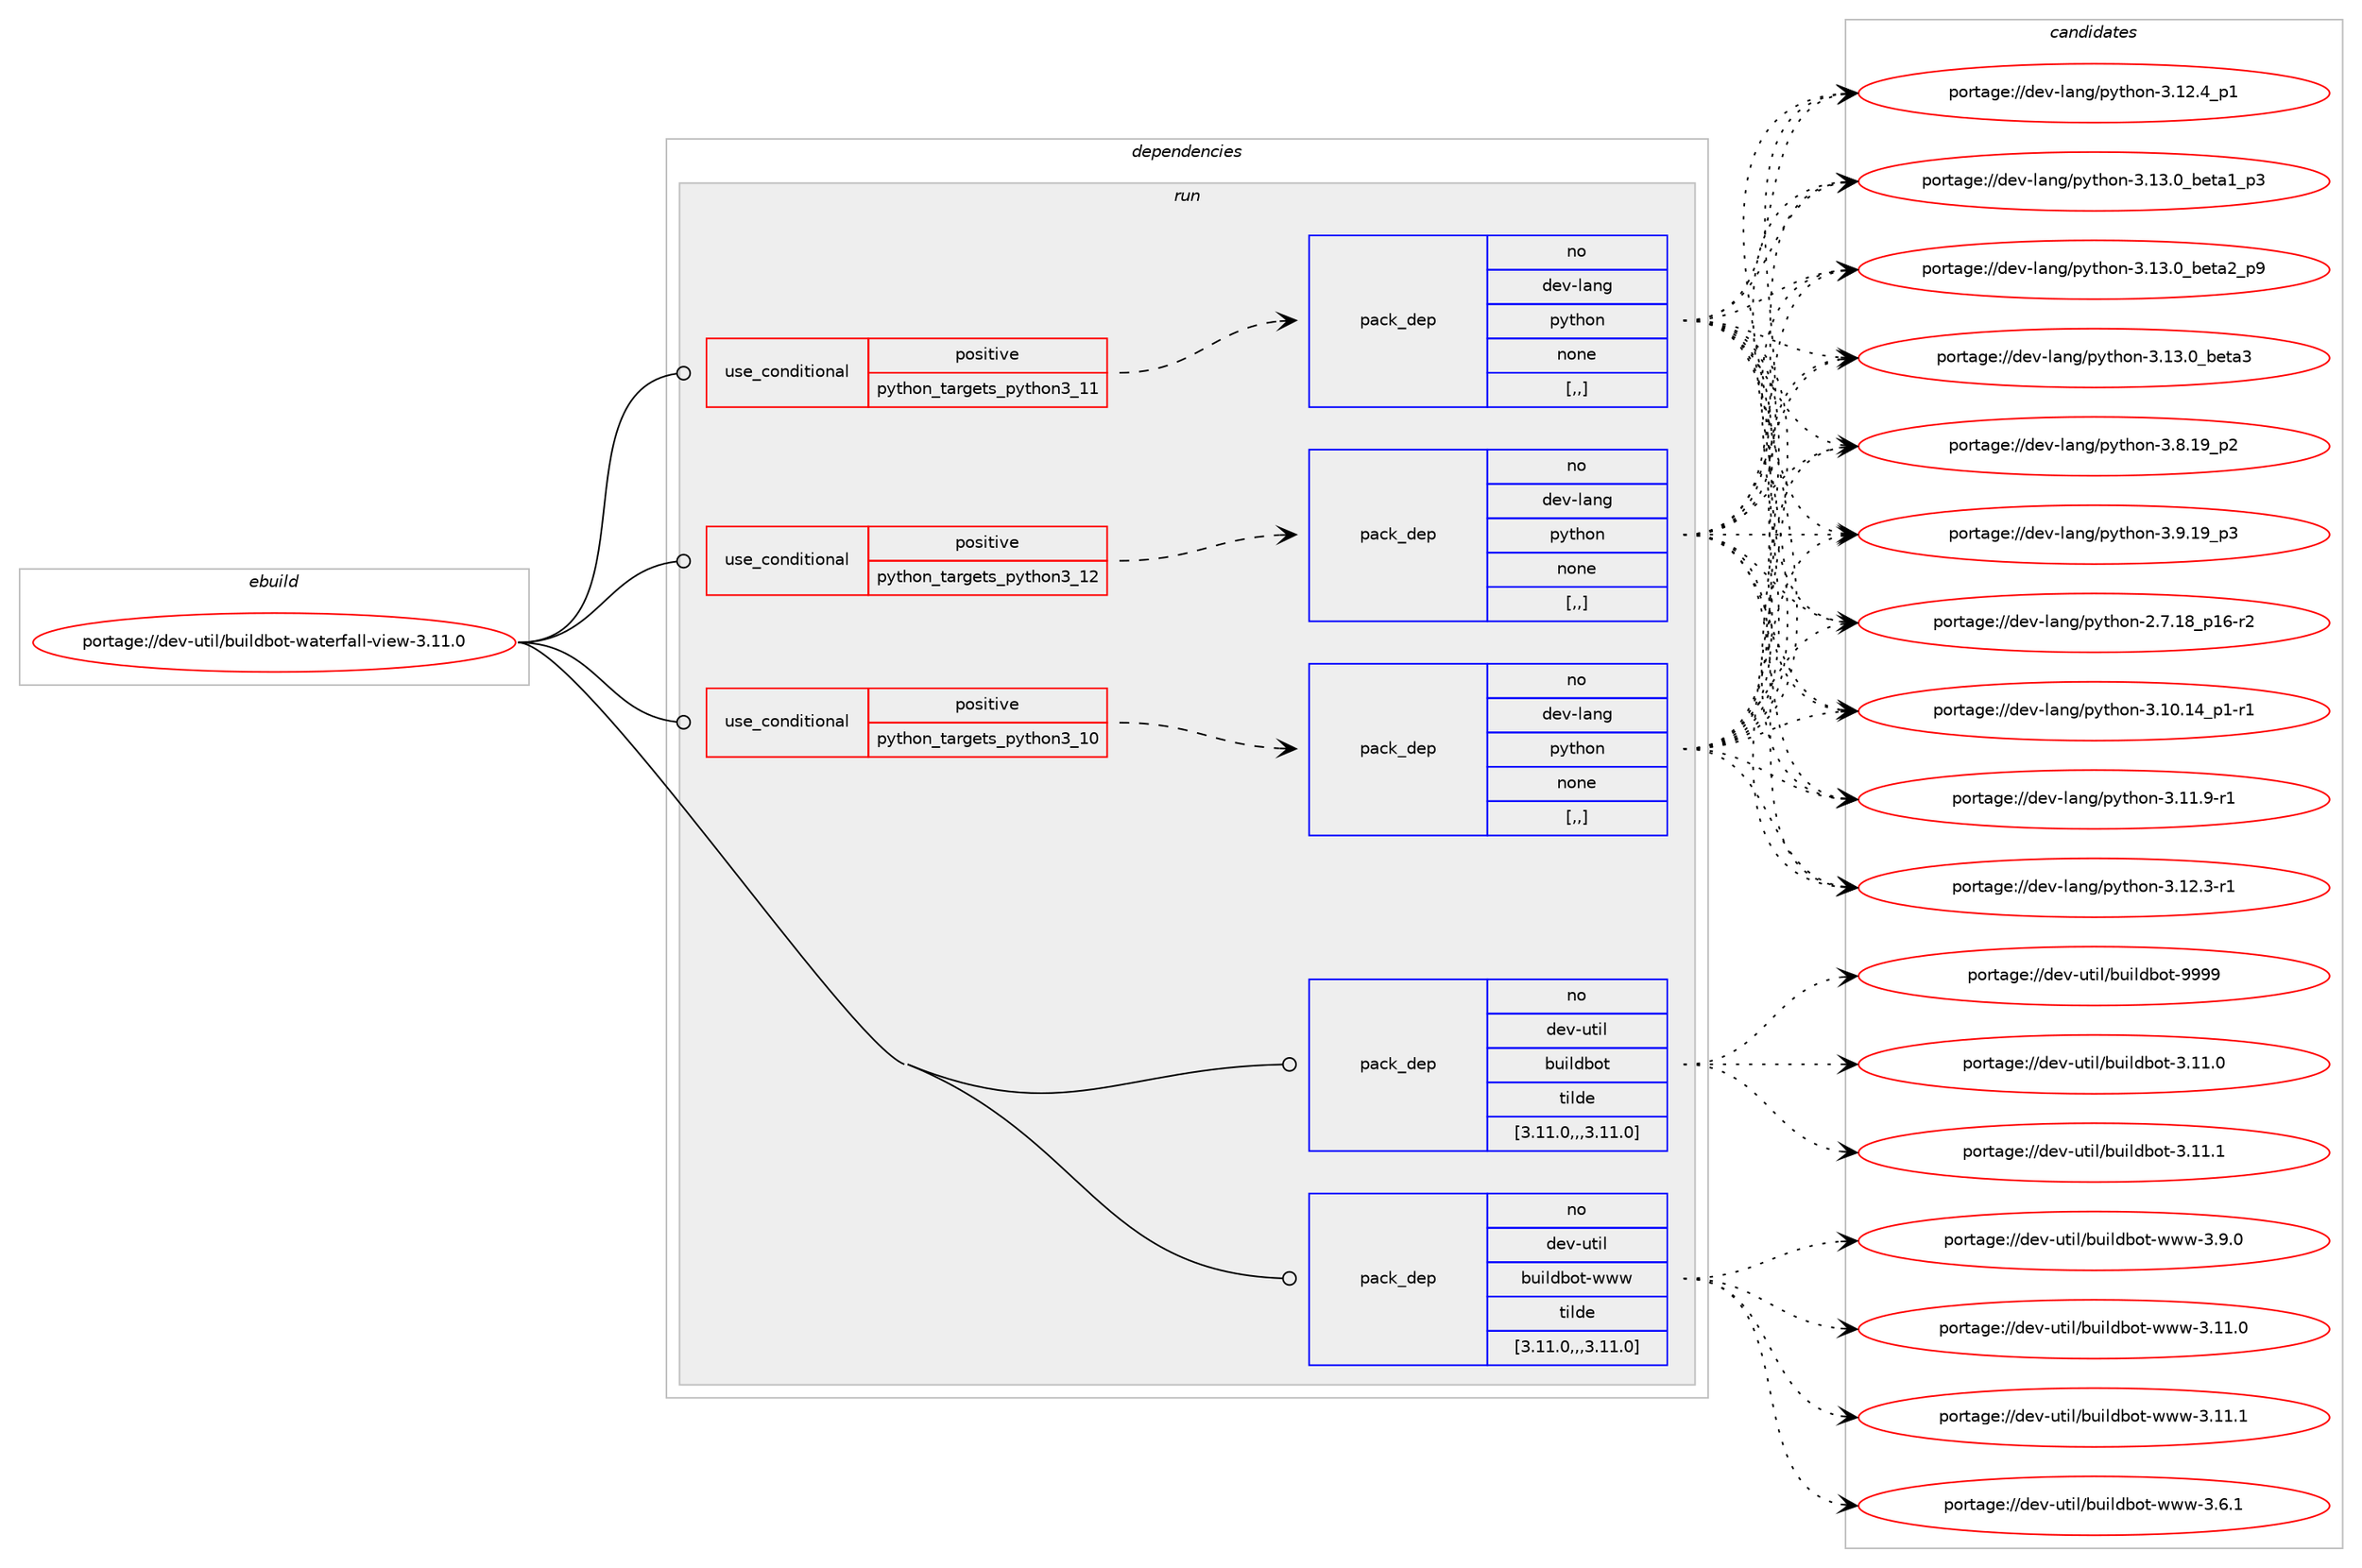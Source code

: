digraph prolog {

# *************
# Graph options
# *************

newrank=true;
concentrate=true;
compound=true;
graph [rankdir=LR,fontname=Helvetica,fontsize=10,ranksep=1.5];#, ranksep=2.5, nodesep=0.2];
edge  [arrowhead=vee];
node  [fontname=Helvetica,fontsize=10];

# **********
# The ebuild
# **********

subgraph cluster_leftcol {
color=gray;
rank=same;
label=<<i>ebuild</i>>;
id [label="portage://dev-util/buildbot-waterfall-view-3.11.0", color=red, width=4, href="../dev-util/buildbot-waterfall-view-3.11.0.svg"];
}

# ****************
# The dependencies
# ****************

subgraph cluster_midcol {
color=gray;
label=<<i>dependencies</i>>;
subgraph cluster_compile {
fillcolor="#eeeeee";
style=filled;
label=<<i>compile</i>>;
}
subgraph cluster_compileandrun {
fillcolor="#eeeeee";
style=filled;
label=<<i>compile and run</i>>;
}
subgraph cluster_run {
fillcolor="#eeeeee";
style=filled;
label=<<i>run</i>>;
subgraph cond57972 {
dependency206921 [label=<<TABLE BORDER="0" CELLBORDER="1" CELLSPACING="0" CELLPADDING="4"><TR><TD ROWSPAN="3" CELLPADDING="10">use_conditional</TD></TR><TR><TD>positive</TD></TR><TR><TD>python_targets_python3_10</TD></TR></TABLE>>, shape=none, color=red];
subgraph pack147566 {
dependency206922 [label=<<TABLE BORDER="0" CELLBORDER="1" CELLSPACING="0" CELLPADDING="4" WIDTH="220"><TR><TD ROWSPAN="6" CELLPADDING="30">pack_dep</TD></TR><TR><TD WIDTH="110">no</TD></TR><TR><TD>dev-lang</TD></TR><TR><TD>python</TD></TR><TR><TD>none</TD></TR><TR><TD>[,,]</TD></TR></TABLE>>, shape=none, color=blue];
}
dependency206921:e -> dependency206922:w [weight=20,style="dashed",arrowhead="vee"];
}
id:e -> dependency206921:w [weight=20,style="solid",arrowhead="odot"];
subgraph cond57973 {
dependency206923 [label=<<TABLE BORDER="0" CELLBORDER="1" CELLSPACING="0" CELLPADDING="4"><TR><TD ROWSPAN="3" CELLPADDING="10">use_conditional</TD></TR><TR><TD>positive</TD></TR><TR><TD>python_targets_python3_11</TD></TR></TABLE>>, shape=none, color=red];
subgraph pack147567 {
dependency206924 [label=<<TABLE BORDER="0" CELLBORDER="1" CELLSPACING="0" CELLPADDING="4" WIDTH="220"><TR><TD ROWSPAN="6" CELLPADDING="30">pack_dep</TD></TR><TR><TD WIDTH="110">no</TD></TR><TR><TD>dev-lang</TD></TR><TR><TD>python</TD></TR><TR><TD>none</TD></TR><TR><TD>[,,]</TD></TR></TABLE>>, shape=none, color=blue];
}
dependency206923:e -> dependency206924:w [weight=20,style="dashed",arrowhead="vee"];
}
id:e -> dependency206923:w [weight=20,style="solid",arrowhead="odot"];
subgraph cond57974 {
dependency206925 [label=<<TABLE BORDER="0" CELLBORDER="1" CELLSPACING="0" CELLPADDING="4"><TR><TD ROWSPAN="3" CELLPADDING="10">use_conditional</TD></TR><TR><TD>positive</TD></TR><TR><TD>python_targets_python3_12</TD></TR></TABLE>>, shape=none, color=red];
subgraph pack147568 {
dependency206926 [label=<<TABLE BORDER="0" CELLBORDER="1" CELLSPACING="0" CELLPADDING="4" WIDTH="220"><TR><TD ROWSPAN="6" CELLPADDING="30">pack_dep</TD></TR><TR><TD WIDTH="110">no</TD></TR><TR><TD>dev-lang</TD></TR><TR><TD>python</TD></TR><TR><TD>none</TD></TR><TR><TD>[,,]</TD></TR></TABLE>>, shape=none, color=blue];
}
dependency206925:e -> dependency206926:w [weight=20,style="dashed",arrowhead="vee"];
}
id:e -> dependency206925:w [weight=20,style="solid",arrowhead="odot"];
subgraph pack147569 {
dependency206927 [label=<<TABLE BORDER="0" CELLBORDER="1" CELLSPACING="0" CELLPADDING="4" WIDTH="220"><TR><TD ROWSPAN="6" CELLPADDING="30">pack_dep</TD></TR><TR><TD WIDTH="110">no</TD></TR><TR><TD>dev-util</TD></TR><TR><TD>buildbot</TD></TR><TR><TD>tilde</TD></TR><TR><TD>[3.11.0,,,3.11.0]</TD></TR></TABLE>>, shape=none, color=blue];
}
id:e -> dependency206927:w [weight=20,style="solid",arrowhead="odot"];
subgraph pack147570 {
dependency206928 [label=<<TABLE BORDER="0" CELLBORDER="1" CELLSPACING="0" CELLPADDING="4" WIDTH="220"><TR><TD ROWSPAN="6" CELLPADDING="30">pack_dep</TD></TR><TR><TD WIDTH="110">no</TD></TR><TR><TD>dev-util</TD></TR><TR><TD>buildbot-www</TD></TR><TR><TD>tilde</TD></TR><TR><TD>[3.11.0,,,3.11.0]</TD></TR></TABLE>>, shape=none, color=blue];
}
id:e -> dependency206928:w [weight=20,style="solid",arrowhead="odot"];
}
}

# **************
# The candidates
# **************

subgraph cluster_choices {
rank=same;
color=gray;
label=<<i>candidates</i>>;

subgraph choice147566 {
color=black;
nodesep=1;
choice100101118451089711010347112121116104111110455046554649569511249544511450 [label="portage://dev-lang/python-2.7.18_p16-r2", color=red, width=4,href="../dev-lang/python-2.7.18_p16-r2.svg"];
choice100101118451089711010347112121116104111110455146494846495295112494511449 [label="portage://dev-lang/python-3.10.14_p1-r1", color=red, width=4,href="../dev-lang/python-3.10.14_p1-r1.svg"];
choice100101118451089711010347112121116104111110455146494946574511449 [label="portage://dev-lang/python-3.11.9-r1", color=red, width=4,href="../dev-lang/python-3.11.9-r1.svg"];
choice100101118451089711010347112121116104111110455146495046514511449 [label="portage://dev-lang/python-3.12.3-r1", color=red, width=4,href="../dev-lang/python-3.12.3-r1.svg"];
choice100101118451089711010347112121116104111110455146495046529511249 [label="portage://dev-lang/python-3.12.4_p1", color=red, width=4,href="../dev-lang/python-3.12.4_p1.svg"];
choice10010111845108971101034711212111610411111045514649514648959810111697499511251 [label="portage://dev-lang/python-3.13.0_beta1_p3", color=red, width=4,href="../dev-lang/python-3.13.0_beta1_p3.svg"];
choice10010111845108971101034711212111610411111045514649514648959810111697509511257 [label="portage://dev-lang/python-3.13.0_beta2_p9", color=red, width=4,href="../dev-lang/python-3.13.0_beta2_p9.svg"];
choice1001011184510897110103471121211161041111104551464951464895981011169751 [label="portage://dev-lang/python-3.13.0_beta3", color=red, width=4,href="../dev-lang/python-3.13.0_beta3.svg"];
choice100101118451089711010347112121116104111110455146564649579511250 [label="portage://dev-lang/python-3.8.19_p2", color=red, width=4,href="../dev-lang/python-3.8.19_p2.svg"];
choice100101118451089711010347112121116104111110455146574649579511251 [label="portage://dev-lang/python-3.9.19_p3", color=red, width=4,href="../dev-lang/python-3.9.19_p3.svg"];
dependency206922:e -> choice100101118451089711010347112121116104111110455046554649569511249544511450:w [style=dotted,weight="100"];
dependency206922:e -> choice100101118451089711010347112121116104111110455146494846495295112494511449:w [style=dotted,weight="100"];
dependency206922:e -> choice100101118451089711010347112121116104111110455146494946574511449:w [style=dotted,weight="100"];
dependency206922:e -> choice100101118451089711010347112121116104111110455146495046514511449:w [style=dotted,weight="100"];
dependency206922:e -> choice100101118451089711010347112121116104111110455146495046529511249:w [style=dotted,weight="100"];
dependency206922:e -> choice10010111845108971101034711212111610411111045514649514648959810111697499511251:w [style=dotted,weight="100"];
dependency206922:e -> choice10010111845108971101034711212111610411111045514649514648959810111697509511257:w [style=dotted,weight="100"];
dependency206922:e -> choice1001011184510897110103471121211161041111104551464951464895981011169751:w [style=dotted,weight="100"];
dependency206922:e -> choice100101118451089711010347112121116104111110455146564649579511250:w [style=dotted,weight="100"];
dependency206922:e -> choice100101118451089711010347112121116104111110455146574649579511251:w [style=dotted,weight="100"];
}
subgraph choice147567 {
color=black;
nodesep=1;
choice100101118451089711010347112121116104111110455046554649569511249544511450 [label="portage://dev-lang/python-2.7.18_p16-r2", color=red, width=4,href="../dev-lang/python-2.7.18_p16-r2.svg"];
choice100101118451089711010347112121116104111110455146494846495295112494511449 [label="portage://dev-lang/python-3.10.14_p1-r1", color=red, width=4,href="../dev-lang/python-3.10.14_p1-r1.svg"];
choice100101118451089711010347112121116104111110455146494946574511449 [label="portage://dev-lang/python-3.11.9-r1", color=red, width=4,href="../dev-lang/python-3.11.9-r1.svg"];
choice100101118451089711010347112121116104111110455146495046514511449 [label="portage://dev-lang/python-3.12.3-r1", color=red, width=4,href="../dev-lang/python-3.12.3-r1.svg"];
choice100101118451089711010347112121116104111110455146495046529511249 [label="portage://dev-lang/python-3.12.4_p1", color=red, width=4,href="../dev-lang/python-3.12.4_p1.svg"];
choice10010111845108971101034711212111610411111045514649514648959810111697499511251 [label="portage://dev-lang/python-3.13.0_beta1_p3", color=red, width=4,href="../dev-lang/python-3.13.0_beta1_p3.svg"];
choice10010111845108971101034711212111610411111045514649514648959810111697509511257 [label="portage://dev-lang/python-3.13.0_beta2_p9", color=red, width=4,href="../dev-lang/python-3.13.0_beta2_p9.svg"];
choice1001011184510897110103471121211161041111104551464951464895981011169751 [label="portage://dev-lang/python-3.13.0_beta3", color=red, width=4,href="../dev-lang/python-3.13.0_beta3.svg"];
choice100101118451089711010347112121116104111110455146564649579511250 [label="portage://dev-lang/python-3.8.19_p2", color=red, width=4,href="../dev-lang/python-3.8.19_p2.svg"];
choice100101118451089711010347112121116104111110455146574649579511251 [label="portage://dev-lang/python-3.9.19_p3", color=red, width=4,href="../dev-lang/python-3.9.19_p3.svg"];
dependency206924:e -> choice100101118451089711010347112121116104111110455046554649569511249544511450:w [style=dotted,weight="100"];
dependency206924:e -> choice100101118451089711010347112121116104111110455146494846495295112494511449:w [style=dotted,weight="100"];
dependency206924:e -> choice100101118451089711010347112121116104111110455146494946574511449:w [style=dotted,weight="100"];
dependency206924:e -> choice100101118451089711010347112121116104111110455146495046514511449:w [style=dotted,weight="100"];
dependency206924:e -> choice100101118451089711010347112121116104111110455146495046529511249:w [style=dotted,weight="100"];
dependency206924:e -> choice10010111845108971101034711212111610411111045514649514648959810111697499511251:w [style=dotted,weight="100"];
dependency206924:e -> choice10010111845108971101034711212111610411111045514649514648959810111697509511257:w [style=dotted,weight="100"];
dependency206924:e -> choice1001011184510897110103471121211161041111104551464951464895981011169751:w [style=dotted,weight="100"];
dependency206924:e -> choice100101118451089711010347112121116104111110455146564649579511250:w [style=dotted,weight="100"];
dependency206924:e -> choice100101118451089711010347112121116104111110455146574649579511251:w [style=dotted,weight="100"];
}
subgraph choice147568 {
color=black;
nodesep=1;
choice100101118451089711010347112121116104111110455046554649569511249544511450 [label="portage://dev-lang/python-2.7.18_p16-r2", color=red, width=4,href="../dev-lang/python-2.7.18_p16-r2.svg"];
choice100101118451089711010347112121116104111110455146494846495295112494511449 [label="portage://dev-lang/python-3.10.14_p1-r1", color=red, width=4,href="../dev-lang/python-3.10.14_p1-r1.svg"];
choice100101118451089711010347112121116104111110455146494946574511449 [label="portage://dev-lang/python-3.11.9-r1", color=red, width=4,href="../dev-lang/python-3.11.9-r1.svg"];
choice100101118451089711010347112121116104111110455146495046514511449 [label="portage://dev-lang/python-3.12.3-r1", color=red, width=4,href="../dev-lang/python-3.12.3-r1.svg"];
choice100101118451089711010347112121116104111110455146495046529511249 [label="portage://dev-lang/python-3.12.4_p1", color=red, width=4,href="../dev-lang/python-3.12.4_p1.svg"];
choice10010111845108971101034711212111610411111045514649514648959810111697499511251 [label="portage://dev-lang/python-3.13.0_beta1_p3", color=red, width=4,href="../dev-lang/python-3.13.0_beta1_p3.svg"];
choice10010111845108971101034711212111610411111045514649514648959810111697509511257 [label="portage://dev-lang/python-3.13.0_beta2_p9", color=red, width=4,href="../dev-lang/python-3.13.0_beta2_p9.svg"];
choice1001011184510897110103471121211161041111104551464951464895981011169751 [label="portage://dev-lang/python-3.13.0_beta3", color=red, width=4,href="../dev-lang/python-3.13.0_beta3.svg"];
choice100101118451089711010347112121116104111110455146564649579511250 [label="portage://dev-lang/python-3.8.19_p2", color=red, width=4,href="../dev-lang/python-3.8.19_p2.svg"];
choice100101118451089711010347112121116104111110455146574649579511251 [label="portage://dev-lang/python-3.9.19_p3", color=red, width=4,href="../dev-lang/python-3.9.19_p3.svg"];
dependency206926:e -> choice100101118451089711010347112121116104111110455046554649569511249544511450:w [style=dotted,weight="100"];
dependency206926:e -> choice100101118451089711010347112121116104111110455146494846495295112494511449:w [style=dotted,weight="100"];
dependency206926:e -> choice100101118451089711010347112121116104111110455146494946574511449:w [style=dotted,weight="100"];
dependency206926:e -> choice100101118451089711010347112121116104111110455146495046514511449:w [style=dotted,weight="100"];
dependency206926:e -> choice100101118451089711010347112121116104111110455146495046529511249:w [style=dotted,weight="100"];
dependency206926:e -> choice10010111845108971101034711212111610411111045514649514648959810111697499511251:w [style=dotted,weight="100"];
dependency206926:e -> choice10010111845108971101034711212111610411111045514649514648959810111697509511257:w [style=dotted,weight="100"];
dependency206926:e -> choice1001011184510897110103471121211161041111104551464951464895981011169751:w [style=dotted,weight="100"];
dependency206926:e -> choice100101118451089711010347112121116104111110455146564649579511250:w [style=dotted,weight="100"];
dependency206926:e -> choice100101118451089711010347112121116104111110455146574649579511251:w [style=dotted,weight="100"];
}
subgraph choice147569 {
color=black;
nodesep=1;
choice1001011184511711610510847981171051081009811111645514649494648 [label="portage://dev-util/buildbot-3.11.0", color=red, width=4,href="../dev-util/buildbot-3.11.0.svg"];
choice1001011184511711610510847981171051081009811111645514649494649 [label="portage://dev-util/buildbot-3.11.1", color=red, width=4,href="../dev-util/buildbot-3.11.1.svg"];
choice100101118451171161051084798117105108100981111164557575757 [label="portage://dev-util/buildbot-9999", color=red, width=4,href="../dev-util/buildbot-9999.svg"];
dependency206927:e -> choice1001011184511711610510847981171051081009811111645514649494648:w [style=dotted,weight="100"];
dependency206927:e -> choice1001011184511711610510847981171051081009811111645514649494649:w [style=dotted,weight="100"];
dependency206927:e -> choice100101118451171161051084798117105108100981111164557575757:w [style=dotted,weight="100"];
}
subgraph choice147570 {
color=black;
nodesep=1;
choice100101118451171161051084798117105108100981111164511911911945514649494648 [label="portage://dev-util/buildbot-www-3.11.0", color=red, width=4,href="../dev-util/buildbot-www-3.11.0.svg"];
choice100101118451171161051084798117105108100981111164511911911945514649494649 [label="portage://dev-util/buildbot-www-3.11.1", color=red, width=4,href="../dev-util/buildbot-www-3.11.1.svg"];
choice1001011184511711610510847981171051081009811111645119119119455146544649 [label="portage://dev-util/buildbot-www-3.6.1", color=red, width=4,href="../dev-util/buildbot-www-3.6.1.svg"];
choice1001011184511711610510847981171051081009811111645119119119455146574648 [label="portage://dev-util/buildbot-www-3.9.0", color=red, width=4,href="../dev-util/buildbot-www-3.9.0.svg"];
dependency206928:e -> choice100101118451171161051084798117105108100981111164511911911945514649494648:w [style=dotted,weight="100"];
dependency206928:e -> choice100101118451171161051084798117105108100981111164511911911945514649494649:w [style=dotted,weight="100"];
dependency206928:e -> choice1001011184511711610510847981171051081009811111645119119119455146544649:w [style=dotted,weight="100"];
dependency206928:e -> choice1001011184511711610510847981171051081009811111645119119119455146574648:w [style=dotted,weight="100"];
}
}

}
